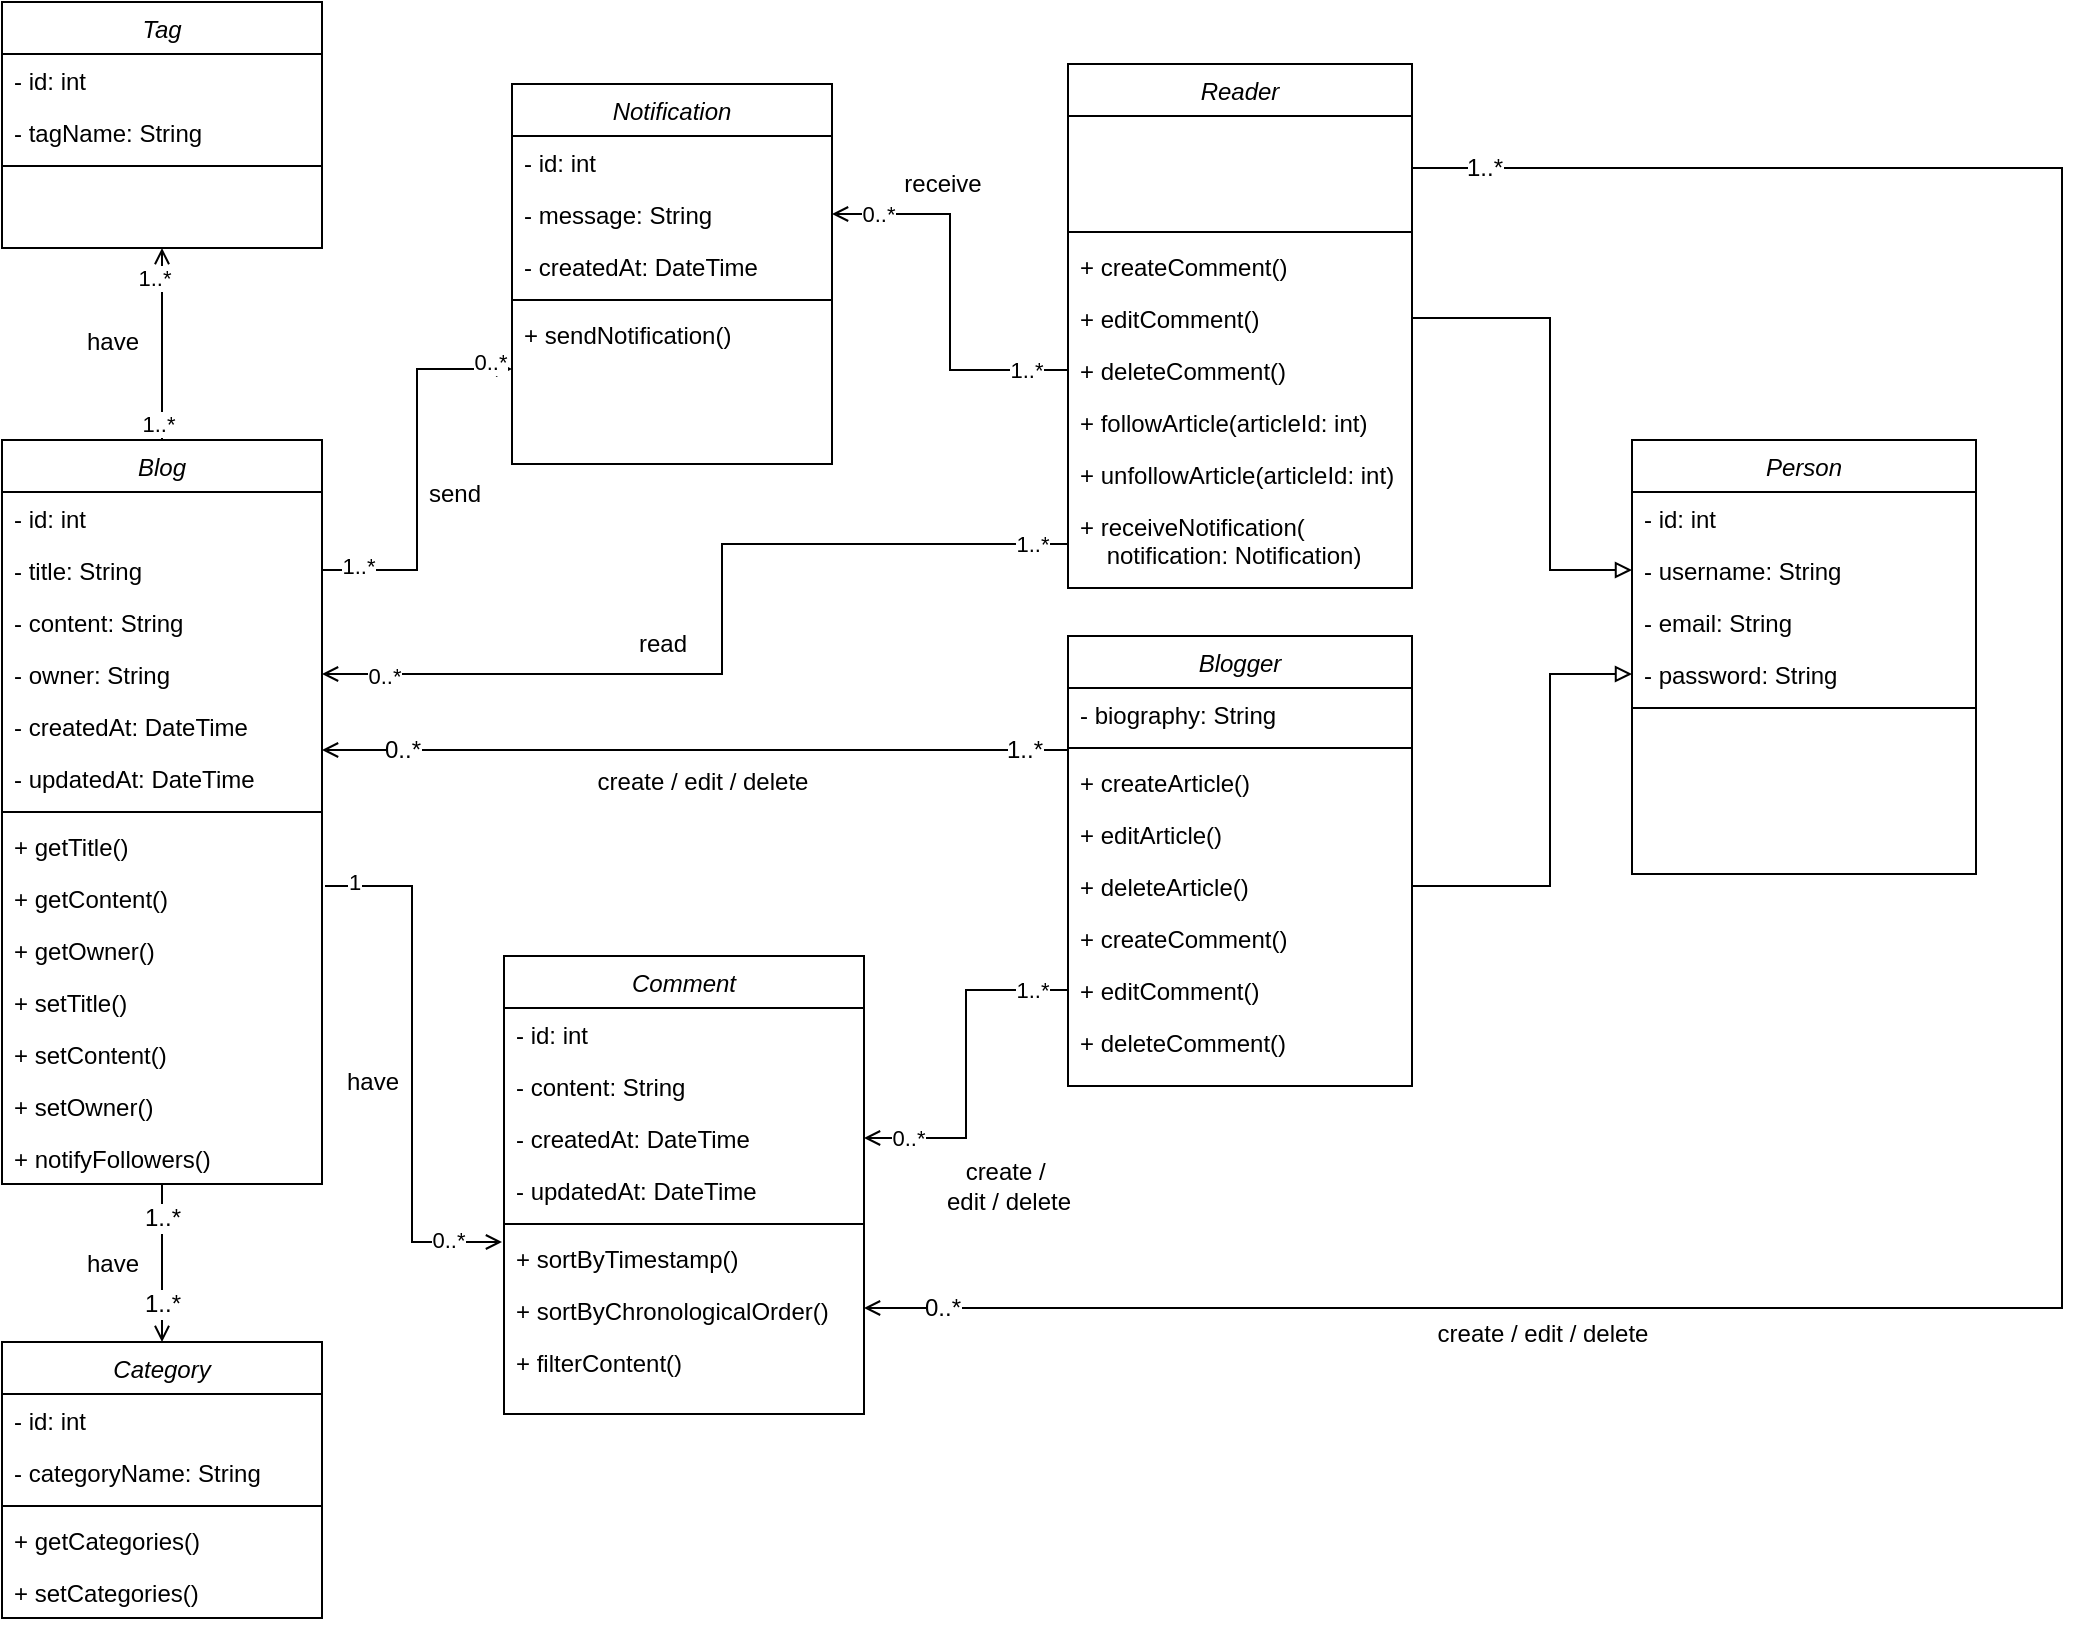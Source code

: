 <mxfile version="24.8.6">
  <diagram id="C5RBs43oDa-KdzZeNtuy" name="Page-1">
    <mxGraphModel dx="2066" dy="1109" grid="1" gridSize="10" guides="1" tooltips="1" connect="1" arrows="1" fold="1" page="1" pageScale="1" pageWidth="1169" pageHeight="827" math="0" shadow="0">
      <root>
        <mxCell id="WIyWlLk6GJQsqaUBKTNV-0" />
        <mxCell id="WIyWlLk6GJQsqaUBKTNV-1" parent="WIyWlLk6GJQsqaUBKTNV-0" />
        <mxCell id="zkfFHV4jXpPFQw0GAbJ--0" value="Blogger" style="swimlane;fontStyle=2;align=center;verticalAlign=top;childLayout=stackLayout;horizontal=1;startSize=26;horizontalStack=0;resizeParent=1;resizeLast=0;collapsible=1;marginBottom=0;rounded=0;shadow=0;strokeWidth=1;" parent="WIyWlLk6GJQsqaUBKTNV-1" vertex="1">
          <mxGeometry x="813" y="341" width="172" height="225" as="geometry">
            <mxRectangle x="230" y="140" width="160" height="26" as="alternateBounds" />
          </mxGeometry>
        </mxCell>
        <mxCell id="Fy5Vtntc7LkFZaJxoZxp-0" value="- biography: String" style="text;align=left;verticalAlign=top;spacingLeft=4;spacingRight=4;overflow=hidden;rotatable=0;points=[[0,0.5],[1,0.5]];portConstraint=eastwest;rounded=0;shadow=0;html=0;" parent="zkfFHV4jXpPFQw0GAbJ--0" vertex="1">
          <mxGeometry y="26" width="172" height="26" as="geometry" />
        </mxCell>
        <mxCell id="zkfFHV4jXpPFQw0GAbJ--4" value="" style="line;html=1;strokeWidth=1;align=left;verticalAlign=middle;spacingTop=-1;spacingLeft=3;spacingRight=3;rotatable=0;labelPosition=right;points=[];portConstraint=eastwest;" parent="zkfFHV4jXpPFQw0GAbJ--0" vertex="1">
          <mxGeometry y="52" width="172" height="8" as="geometry" />
        </mxCell>
        <mxCell id="zkfFHV4jXpPFQw0GAbJ--5" value="+ createArticle()" style="text;align=left;verticalAlign=top;spacingLeft=4;spacingRight=4;overflow=hidden;rotatable=0;points=[[0,0.5],[1,0.5]];portConstraint=eastwest;" parent="zkfFHV4jXpPFQw0GAbJ--0" vertex="1">
          <mxGeometry y="60" width="172" height="26" as="geometry" />
        </mxCell>
        <mxCell id="ijivmtIht17lLCVvvpVq-6" value="+ editArticle()" style="text;align=left;verticalAlign=top;spacingLeft=4;spacingRight=4;overflow=hidden;rotatable=0;points=[[0,0.5],[1,0.5]];portConstraint=eastwest;" parent="zkfFHV4jXpPFQw0GAbJ--0" vertex="1">
          <mxGeometry y="86" width="172" height="26" as="geometry" />
        </mxCell>
        <mxCell id="ijivmtIht17lLCVvvpVq-7" value="+ deleteArticle()" style="text;align=left;verticalAlign=top;spacingLeft=4;spacingRight=4;overflow=hidden;rotatable=0;points=[[0,0.5],[1,0.5]];portConstraint=eastwest;" parent="zkfFHV4jXpPFQw0GAbJ--0" vertex="1">
          <mxGeometry y="112" width="172" height="26" as="geometry" />
        </mxCell>
        <mxCell id="ijivmtIht17lLCVvvpVq-8" value="+ createComment()" style="text;align=left;verticalAlign=top;spacingLeft=4;spacingRight=4;overflow=hidden;rotatable=0;points=[[0,0.5],[1,0.5]];portConstraint=eastwest;" parent="zkfFHV4jXpPFQw0GAbJ--0" vertex="1">
          <mxGeometry y="138" width="172" height="26" as="geometry" />
        </mxCell>
        <mxCell id="ijivmtIht17lLCVvvpVq-9" value="+ editComment()" style="text;align=left;verticalAlign=top;spacingLeft=4;spacingRight=4;overflow=hidden;rotatable=0;points=[[0,0.5],[1,0.5]];portConstraint=eastwest;" parent="zkfFHV4jXpPFQw0GAbJ--0" vertex="1">
          <mxGeometry y="164" width="172" height="26" as="geometry" />
        </mxCell>
        <mxCell id="ijivmtIht17lLCVvvpVq-10" value="+ deleteComment()" style="text;align=left;verticalAlign=top;spacingLeft=4;spacingRight=4;overflow=hidden;rotatable=0;points=[[0,0.5],[1,0.5]];portConstraint=eastwest;" parent="zkfFHV4jXpPFQw0GAbJ--0" vertex="1">
          <mxGeometry y="190" width="172" height="26" as="geometry" />
        </mxCell>
        <mxCell id="Fy5Vtntc7LkFZaJxoZxp-39" value="" style="edgeStyle=orthogonalEdgeStyle;rounded=0;orthogonalLoop=1;jettySize=auto;html=1;endArrow=open;endFill=0;exitX=0.5;exitY=1;exitDx=0;exitDy=0;" parent="WIyWlLk6GJQsqaUBKTNV-1" source="Fy5Vtntc7LkFZaJxoZxp-5" target="Fy5Vtntc7LkFZaJxoZxp-30" edge="1">
          <mxGeometry relative="1" as="geometry">
            <mxPoint x="360" y="511" as="sourcePoint" />
          </mxGeometry>
        </mxCell>
        <mxCell id="VkrEDVm7ht7ysy5g14_v-6" value="1..*" style="edgeLabel;html=1;align=center;verticalAlign=middle;resizable=0;points=[];fontSize=12;" parent="Fy5Vtntc7LkFZaJxoZxp-39" vertex="1" connectable="0">
          <mxGeometry x="-0.775" y="2" relative="1" as="geometry">
            <mxPoint x="-2" y="8" as="offset" />
          </mxGeometry>
        </mxCell>
        <mxCell id="VkrEDVm7ht7ysy5g14_v-7" value="1..*" style="edgeLabel;html=1;align=center;verticalAlign=middle;resizable=0;points=[];fontSize=12;" parent="Fy5Vtntc7LkFZaJxoZxp-39" vertex="1" connectable="0">
          <mxGeometry x="0.612" relative="1" as="geometry">
            <mxPoint y="-4" as="offset" />
          </mxGeometry>
        </mxCell>
        <mxCell id="Fy5Vtntc7LkFZaJxoZxp-5" value="Blog" style="swimlane;fontStyle=2;align=center;verticalAlign=top;childLayout=stackLayout;horizontal=1;startSize=26;horizontalStack=0;resizeParent=1;resizeLast=0;collapsible=1;marginBottom=0;rounded=0;shadow=0;strokeWidth=1;" parent="WIyWlLk6GJQsqaUBKTNV-1" vertex="1">
          <mxGeometry x="280" y="243" width="160" height="372" as="geometry">
            <mxRectangle x="230" y="140" width="160" height="26" as="alternateBounds" />
          </mxGeometry>
        </mxCell>
        <mxCell id="Fy5Vtntc7LkFZaJxoZxp-6" value="- id: int" style="text;align=left;verticalAlign=top;spacingLeft=4;spacingRight=4;overflow=hidden;rotatable=0;points=[[0,0.5],[1,0.5]];portConstraint=eastwest;" parent="Fy5Vtntc7LkFZaJxoZxp-5" vertex="1">
          <mxGeometry y="26" width="160" height="26" as="geometry" />
        </mxCell>
        <mxCell id="Fy5Vtntc7LkFZaJxoZxp-7" value="- title: String" style="text;align=left;verticalAlign=top;spacingLeft=4;spacingRight=4;overflow=hidden;rotatable=0;points=[[0,0.5],[1,0.5]];portConstraint=eastwest;rounded=0;shadow=0;html=0;" parent="Fy5Vtntc7LkFZaJxoZxp-5" vertex="1">
          <mxGeometry y="52" width="160" height="26" as="geometry" />
        </mxCell>
        <mxCell id="guIe9EHWHqiwJnYCFWQj-7" value="- content: String" style="text;align=left;verticalAlign=top;spacingLeft=4;spacingRight=4;overflow=hidden;rotatable=0;points=[[0,0.5],[1,0.5]];portConstraint=eastwest;rounded=0;shadow=0;html=0;" vertex="1" parent="Fy5Vtntc7LkFZaJxoZxp-5">
          <mxGeometry y="78" width="160" height="26" as="geometry" />
        </mxCell>
        <mxCell id="Fy5Vtntc7LkFZaJxoZxp-8" value="- owner: String" style="text;align=left;verticalAlign=top;spacingLeft=4;spacingRight=4;overflow=hidden;rotatable=0;points=[[0,0.5],[1,0.5]];portConstraint=eastwest;rounded=0;shadow=0;html=0;" parent="Fy5Vtntc7LkFZaJxoZxp-5" vertex="1">
          <mxGeometry y="104" width="160" height="26" as="geometry" />
        </mxCell>
        <mxCell id="Fy5Vtntc7LkFZaJxoZxp-58" value="- createdAt: DateTime" style="text;align=left;verticalAlign=top;spacingLeft=4;spacingRight=4;overflow=hidden;rotatable=0;points=[[0,0.5],[1,0.5]];portConstraint=eastwest;rounded=0;shadow=0;html=0;" parent="Fy5Vtntc7LkFZaJxoZxp-5" vertex="1">
          <mxGeometry y="130" width="160" height="26" as="geometry" />
        </mxCell>
        <mxCell id="Fy5Vtntc7LkFZaJxoZxp-59" value="- updatedAt: DateTime" style="text;align=left;verticalAlign=top;spacingLeft=4;spacingRight=4;overflow=hidden;rotatable=0;points=[[0,0.5],[1,0.5]];portConstraint=eastwest;rounded=0;shadow=0;html=0;" parent="Fy5Vtntc7LkFZaJxoZxp-5" vertex="1">
          <mxGeometry y="156" width="160" height="26" as="geometry" />
        </mxCell>
        <mxCell id="Fy5Vtntc7LkFZaJxoZxp-10" value="" style="line;html=1;strokeWidth=1;align=left;verticalAlign=middle;spacingTop=-1;spacingLeft=3;spacingRight=3;rotatable=0;labelPosition=right;points=[];portConstraint=eastwest;" parent="Fy5Vtntc7LkFZaJxoZxp-5" vertex="1">
          <mxGeometry y="182" width="160" height="8" as="geometry" />
        </mxCell>
        <mxCell id="guIe9EHWHqiwJnYCFWQj-4" value="+ getTitle()" style="text;align=left;verticalAlign=top;spacingLeft=4;spacingRight=4;overflow=hidden;rotatable=0;points=[[0,0.5],[1,0.5]];portConstraint=eastwest;" vertex="1" parent="Fy5Vtntc7LkFZaJxoZxp-5">
          <mxGeometry y="190" width="160" height="26" as="geometry" />
        </mxCell>
        <mxCell id="guIe9EHWHqiwJnYCFWQj-6" value="+ getContent()" style="text;align=left;verticalAlign=top;spacingLeft=4;spacingRight=4;overflow=hidden;rotatable=0;points=[[0,0.5],[1,0.5]];portConstraint=eastwest;" vertex="1" parent="Fy5Vtntc7LkFZaJxoZxp-5">
          <mxGeometry y="216" width="160" height="26" as="geometry" />
        </mxCell>
        <mxCell id="guIe9EHWHqiwJnYCFWQj-8" value="+ getOwner()" style="text;align=left;verticalAlign=top;spacingLeft=4;spacingRight=4;overflow=hidden;rotatable=0;points=[[0,0.5],[1,0.5]];portConstraint=eastwest;" vertex="1" parent="Fy5Vtntc7LkFZaJxoZxp-5">
          <mxGeometry y="242" width="160" height="26" as="geometry" />
        </mxCell>
        <mxCell id="guIe9EHWHqiwJnYCFWQj-9" value="+ setTitle()" style="text;align=left;verticalAlign=top;spacingLeft=4;spacingRight=4;overflow=hidden;rotatable=0;points=[[0,0.5],[1,0.5]];portConstraint=eastwest;" vertex="1" parent="Fy5Vtntc7LkFZaJxoZxp-5">
          <mxGeometry y="268" width="160" height="26" as="geometry" />
        </mxCell>
        <mxCell id="guIe9EHWHqiwJnYCFWQj-10" value="+ setContent()" style="text;align=left;verticalAlign=top;spacingLeft=4;spacingRight=4;overflow=hidden;rotatable=0;points=[[0,0.5],[1,0.5]];portConstraint=eastwest;" vertex="1" parent="Fy5Vtntc7LkFZaJxoZxp-5">
          <mxGeometry y="294" width="160" height="26" as="geometry" />
        </mxCell>
        <mxCell id="guIe9EHWHqiwJnYCFWQj-5" value="+ setOwner()" style="text;align=left;verticalAlign=top;spacingLeft=4;spacingRight=4;overflow=hidden;rotatable=0;points=[[0,0.5],[1,0.5]];portConstraint=eastwest;" vertex="1" parent="Fy5Vtntc7LkFZaJxoZxp-5">
          <mxGeometry y="320" width="160" height="26" as="geometry" />
        </mxCell>
        <mxCell id="ijivmtIht17lLCVvvpVq-1" value="+ notifyFollowers()" style="text;align=left;verticalAlign=top;spacingLeft=4;spacingRight=4;overflow=hidden;rotatable=0;points=[[0,0.5],[1,0.5]];portConstraint=eastwest;" parent="Fy5Vtntc7LkFZaJxoZxp-5" vertex="1">
          <mxGeometry y="346" width="160" height="26" as="geometry" />
        </mxCell>
        <mxCell id="Fy5Vtntc7LkFZaJxoZxp-15" value="" style="edgeStyle=orthogonalEdgeStyle;rounded=0;orthogonalLoop=1;jettySize=auto;html=1;endArrow=none;endFill=0;shadow=0;startArrow=open;startFill=0;" parent="WIyWlLk6GJQsqaUBKTNV-1" edge="1">
          <mxGeometry relative="1" as="geometry">
            <mxPoint x="440" y="398" as="sourcePoint" />
            <mxPoint x="810" y="398" as="targetPoint" />
            <Array as="points">
              <mxPoint x="813" y="398" />
            </Array>
          </mxGeometry>
        </mxCell>
        <mxCell id="VkrEDVm7ht7ysy5g14_v-1" value="0..*" style="edgeLabel;html=1;align=center;verticalAlign=middle;resizable=0;points=[];fontSize=12;" parent="Fy5Vtntc7LkFZaJxoZxp-15" vertex="1" connectable="0">
          <mxGeometry x="-0.537" relative="1" as="geometry">
            <mxPoint x="-47" as="offset" />
          </mxGeometry>
        </mxCell>
        <mxCell id="VkrEDVm7ht7ysy5g14_v-2" value="1..*" style="edgeLabel;html=1;align=center;verticalAlign=middle;resizable=0;points=[];fontSize=12;" parent="Fy5Vtntc7LkFZaJxoZxp-15" vertex="1" connectable="0">
          <mxGeometry x="0.713" relative="1" as="geometry">
            <mxPoint x="29" as="offset" />
          </mxGeometry>
        </mxCell>
        <mxCell id="Fy5Vtntc7LkFZaJxoZxp-20" value="Comment" style="swimlane;fontStyle=2;align=center;verticalAlign=top;childLayout=stackLayout;horizontal=1;startSize=26;horizontalStack=0;resizeParent=1;resizeLast=0;collapsible=1;marginBottom=0;rounded=0;shadow=0;strokeWidth=1;" parent="WIyWlLk6GJQsqaUBKTNV-1" vertex="1">
          <mxGeometry x="531" y="501" width="180" height="229" as="geometry">
            <mxRectangle x="230" y="140" width="160" height="26" as="alternateBounds" />
          </mxGeometry>
        </mxCell>
        <mxCell id="Fy5Vtntc7LkFZaJxoZxp-42" value="- id: int" style="text;align=left;verticalAlign=top;spacingLeft=4;spacingRight=4;overflow=hidden;rotatable=0;points=[[0,0.5],[1,0.5]];portConstraint=eastwest;" parent="Fy5Vtntc7LkFZaJxoZxp-20" vertex="1">
          <mxGeometry y="26" width="180" height="26" as="geometry" />
        </mxCell>
        <mxCell id="Fy5Vtntc7LkFZaJxoZxp-23" value="- content: String" style="text;align=left;verticalAlign=top;spacingLeft=4;spacingRight=4;overflow=hidden;rotatable=0;points=[[0,0.5],[1,0.5]];portConstraint=eastwest;rounded=0;shadow=0;html=0;" parent="Fy5Vtntc7LkFZaJxoZxp-20" vertex="1">
          <mxGeometry y="52" width="180" height="26" as="geometry" />
        </mxCell>
        <mxCell id="Fy5Vtntc7LkFZaJxoZxp-41" value="- createdAt: DateTime" style="text;align=left;verticalAlign=top;spacingLeft=4;spacingRight=4;overflow=hidden;rotatable=0;points=[[0,0.5],[1,0.5]];portConstraint=eastwest;rounded=0;shadow=0;html=0;" parent="Fy5Vtntc7LkFZaJxoZxp-20" vertex="1">
          <mxGeometry y="78" width="180" height="26" as="geometry" />
        </mxCell>
        <mxCell id="Fy5Vtntc7LkFZaJxoZxp-25" value="- updatedAt: DateTime" style="text;align=left;verticalAlign=top;spacingLeft=4;spacingRight=4;overflow=hidden;rotatable=0;points=[[0,0.5],[1,0.5]];portConstraint=eastwest;rounded=0;shadow=0;html=0;" parent="Fy5Vtntc7LkFZaJxoZxp-20" vertex="1">
          <mxGeometry y="104" width="180" height="26" as="geometry" />
        </mxCell>
        <mxCell id="Fy5Vtntc7LkFZaJxoZxp-27" value="" style="line;html=1;strokeWidth=1;align=left;verticalAlign=middle;spacingTop=-1;spacingLeft=3;spacingRight=3;rotatable=0;labelPosition=right;points=[];portConstraint=eastwest;" parent="Fy5Vtntc7LkFZaJxoZxp-20" vertex="1">
          <mxGeometry y="130" width="180" height="8" as="geometry" />
        </mxCell>
        <mxCell id="VkrEDVm7ht7ysy5g14_v-22" value="+ sortByTimestamp()" style="text;align=left;verticalAlign=top;spacingLeft=4;spacingRight=4;overflow=hidden;rotatable=0;points=[[0,0.5],[1,0.5]];portConstraint=eastwest;" parent="Fy5Vtntc7LkFZaJxoZxp-20" vertex="1">
          <mxGeometry y="138" width="180" height="26" as="geometry" />
        </mxCell>
        <mxCell id="VkrEDVm7ht7ysy5g14_v-42" value="+ sortByChronologicalOrder()" style="text;align=left;verticalAlign=top;spacingLeft=4;spacingRight=4;overflow=hidden;rotatable=0;points=[[0,0.5],[1,0.5]];portConstraint=eastwest;" parent="Fy5Vtntc7LkFZaJxoZxp-20" vertex="1">
          <mxGeometry y="164" width="180" height="26" as="geometry" />
        </mxCell>
        <mxCell id="Fy5Vtntc7LkFZaJxoZxp-28" value="+ filterContent()" style="text;align=left;verticalAlign=top;spacingLeft=4;spacingRight=4;overflow=hidden;rotatable=0;points=[[0,0.5],[1,0.5]];portConstraint=eastwest;" parent="Fy5Vtntc7LkFZaJxoZxp-20" vertex="1">
          <mxGeometry y="190" width="180" height="26" as="geometry" />
        </mxCell>
        <mxCell id="Fy5Vtntc7LkFZaJxoZxp-30" value="Category" style="swimlane;fontStyle=2;align=center;verticalAlign=top;childLayout=stackLayout;horizontal=1;startSize=26;horizontalStack=0;resizeParent=1;resizeLast=0;collapsible=1;marginBottom=0;rounded=0;shadow=0;strokeWidth=1;" parent="WIyWlLk6GJQsqaUBKTNV-1" vertex="1">
          <mxGeometry x="280" y="694" width="160" height="138" as="geometry">
            <mxRectangle x="230" y="140" width="160" height="26" as="alternateBounds" />
          </mxGeometry>
        </mxCell>
        <mxCell id="Fy5Vtntc7LkFZaJxoZxp-31" value="- id: int" style="text;align=left;verticalAlign=top;spacingLeft=4;spacingRight=4;overflow=hidden;rotatable=0;points=[[0,0.5],[1,0.5]];portConstraint=eastwest;" parent="Fy5Vtntc7LkFZaJxoZxp-30" vertex="1">
          <mxGeometry y="26" width="160" height="26" as="geometry" />
        </mxCell>
        <mxCell id="Fy5Vtntc7LkFZaJxoZxp-32" value="- categoryName: String" style="text;align=left;verticalAlign=top;spacingLeft=4;spacingRight=4;overflow=hidden;rotatable=0;points=[[0,0.5],[1,0.5]];portConstraint=eastwest;rounded=0;shadow=0;html=0;" parent="Fy5Vtntc7LkFZaJxoZxp-30" vertex="1">
          <mxGeometry y="52" width="160" height="26" as="geometry" />
        </mxCell>
        <mxCell id="Fy5Vtntc7LkFZaJxoZxp-37" value="" style="line;html=1;strokeWidth=1;align=left;verticalAlign=middle;spacingTop=-1;spacingLeft=3;spacingRight=3;rotatable=0;labelPosition=right;points=[];portConstraint=eastwest;" parent="Fy5Vtntc7LkFZaJxoZxp-30" vertex="1">
          <mxGeometry y="78" width="160" height="8" as="geometry" />
        </mxCell>
        <mxCell id="Fy5Vtntc7LkFZaJxoZxp-38" value="+ getCategories()" style="text;align=left;verticalAlign=top;spacingLeft=4;spacingRight=4;overflow=hidden;rotatable=0;points=[[0,0.5],[1,0.5]];portConstraint=eastwest;" parent="Fy5Vtntc7LkFZaJxoZxp-30" vertex="1">
          <mxGeometry y="86" width="160" height="26" as="geometry" />
        </mxCell>
        <mxCell id="Fy5Vtntc7LkFZaJxoZxp-60" value="+ setCategories()" style="text;align=left;verticalAlign=top;spacingLeft=4;spacingRight=4;overflow=hidden;rotatable=0;points=[[0,0.5],[1,0.5]];portConstraint=eastwest;" parent="Fy5Vtntc7LkFZaJxoZxp-30" vertex="1">
          <mxGeometry y="112" width="160" height="26" as="geometry" />
        </mxCell>
        <mxCell id="VkrEDVm7ht7ysy5g14_v-43" value="Notification" style="swimlane;fontStyle=2;align=center;verticalAlign=top;childLayout=stackLayout;horizontal=1;startSize=26;horizontalStack=0;resizeParent=1;resizeLast=0;collapsible=1;marginBottom=0;rounded=0;shadow=0;strokeWidth=1;" parent="WIyWlLk6GJQsqaUBKTNV-1" vertex="1">
          <mxGeometry x="535" y="65" width="160" height="190" as="geometry">
            <mxRectangle x="230" y="140" width="160" height="26" as="alternateBounds" />
          </mxGeometry>
        </mxCell>
        <mxCell id="VkrEDVm7ht7ysy5g14_v-44" value="- id: int" style="text;align=left;verticalAlign=top;spacingLeft=4;spacingRight=4;overflow=hidden;rotatable=0;points=[[0,0.5],[1,0.5]];portConstraint=eastwest;" parent="VkrEDVm7ht7ysy5g14_v-43" vertex="1">
          <mxGeometry y="26" width="160" height="26" as="geometry" />
        </mxCell>
        <mxCell id="VkrEDVm7ht7ysy5g14_v-50" value="- message: String" style="text;align=left;verticalAlign=top;spacingLeft=4;spacingRight=4;overflow=hidden;rotatable=0;points=[[0,0.5],[1,0.5]];portConstraint=eastwest;rounded=0;shadow=0;html=0;" parent="VkrEDVm7ht7ysy5g14_v-43" vertex="1">
          <mxGeometry y="52" width="160" height="26" as="geometry" />
        </mxCell>
        <mxCell id="ijivmtIht17lLCVvvpVq-2" value="- createdAt: DateTime" style="text;align=left;verticalAlign=top;spacingLeft=4;spacingRight=4;overflow=hidden;rotatable=0;points=[[0,0.5],[1,0.5]];portConstraint=eastwest;rounded=0;shadow=0;html=0;" parent="VkrEDVm7ht7ysy5g14_v-43" vertex="1">
          <mxGeometry y="78" width="160" height="26" as="geometry" />
        </mxCell>
        <mxCell id="VkrEDVm7ht7ysy5g14_v-46" value="" style="line;html=1;strokeWidth=1;align=left;verticalAlign=middle;spacingTop=-1;spacingLeft=3;spacingRight=3;rotatable=0;labelPosition=right;points=[];portConstraint=eastwest;" parent="VkrEDVm7ht7ysy5g14_v-43" vertex="1">
          <mxGeometry y="104" width="160" height="8" as="geometry" />
        </mxCell>
        <mxCell id="VkrEDVm7ht7ysy5g14_v-47" value="+ sendNotification()" style="text;align=left;verticalAlign=top;spacingLeft=4;spacingRight=4;overflow=hidden;rotatable=0;points=[[0,0.5],[1,0.5]];portConstraint=eastwest;" parent="VkrEDVm7ht7ysy5g14_v-43" vertex="1">
          <mxGeometry y="112" width="160" height="26" as="geometry" />
        </mxCell>
        <mxCell id="rZtjO3YJSUvI5ygqMTqo-1" value="Tag" style="swimlane;fontStyle=2;align=center;verticalAlign=top;childLayout=stackLayout;horizontal=1;startSize=26;horizontalStack=0;resizeParent=1;resizeLast=0;collapsible=1;marginBottom=0;rounded=0;shadow=0;strokeWidth=1;" parent="WIyWlLk6GJQsqaUBKTNV-1" vertex="1">
          <mxGeometry x="280" y="24" width="160" height="123" as="geometry">
            <mxRectangle x="230" y="140" width="160" height="26" as="alternateBounds" />
          </mxGeometry>
        </mxCell>
        <mxCell id="rZtjO3YJSUvI5ygqMTqo-2" value="- id: int" style="text;align=left;verticalAlign=top;spacingLeft=4;spacingRight=4;overflow=hidden;rotatable=0;points=[[0,0.5],[1,0.5]];portConstraint=eastwest;" parent="rZtjO3YJSUvI5ygqMTqo-1" vertex="1">
          <mxGeometry y="26" width="160" height="26" as="geometry" />
        </mxCell>
        <mxCell id="ijivmtIht17lLCVvvpVq-15" value="- tagName: String" style="text;align=left;verticalAlign=top;spacingLeft=4;spacingRight=4;overflow=hidden;rotatable=0;points=[[0,0.5],[1,0.5]];portConstraint=eastwest;rounded=0;shadow=0;html=0;" parent="rZtjO3YJSUvI5ygqMTqo-1" vertex="1">
          <mxGeometry y="52" width="160" height="26" as="geometry" />
        </mxCell>
        <mxCell id="rZtjO3YJSUvI5ygqMTqo-4" value="" style="line;html=1;strokeWidth=1;align=left;verticalAlign=middle;spacingTop=-1;spacingLeft=3;spacingRight=3;rotatable=0;labelPosition=right;points=[];portConstraint=eastwest;" parent="rZtjO3YJSUvI5ygqMTqo-1" vertex="1">
          <mxGeometry y="78" width="160" height="8" as="geometry" />
        </mxCell>
        <mxCell id="ijivmtIht17lLCVvvpVq-3" value="create / edit /&amp;nbsp;&lt;span style=&quot;background-color: initial;&quot;&gt;delete&lt;/span&gt;" style="text;html=1;align=center;verticalAlign=middle;resizable=0;points=[];autosize=1;strokeColor=none;fillColor=none;" parent="WIyWlLk6GJQsqaUBKTNV-1" vertex="1">
          <mxGeometry x="565" y="399" width="130" height="30" as="geometry" />
        </mxCell>
        <mxCell id="ijivmtIht17lLCVvvpVq-11" value="" style="edgeStyle=orthogonalEdgeStyle;rounded=0;orthogonalLoop=1;jettySize=auto;html=1;endArrow=open;endFill=0;exitX=0;exitY=0.5;exitDx=0;exitDy=0;" parent="WIyWlLk6GJQsqaUBKTNV-1" source="ijivmtIht17lLCVvvpVq-9" target="Fy5Vtntc7LkFZaJxoZxp-41" edge="1">
          <mxGeometry relative="1" as="geometry">
            <mxPoint x="813" y="473" as="sourcePoint" />
          </mxGeometry>
        </mxCell>
        <mxCell id="ijivmtIht17lLCVvvpVq-12" value="1..*" style="edgeLabel;html=1;align=center;verticalAlign=middle;resizable=0;points=[];" parent="ijivmtIht17lLCVvvpVq-11" vertex="1" connectable="0">
          <mxGeometry x="-0.723" relative="1" as="geometry">
            <mxPoint x="6" as="offset" />
          </mxGeometry>
        </mxCell>
        <mxCell id="ijivmtIht17lLCVvvpVq-13" value="0..*" style="edgeLabel;html=1;align=center;verticalAlign=middle;resizable=0;points=[];" parent="ijivmtIht17lLCVvvpVq-11" vertex="1" connectable="0">
          <mxGeometry x="0.677" y="-2" relative="1" as="geometry">
            <mxPoint x="-7" y="2" as="offset" />
          </mxGeometry>
        </mxCell>
        <mxCell id="ijivmtIht17lLCVvvpVq-14" value="&lt;br&gt;&lt;div&gt;create /&amp;nbsp;&lt;/div&gt;&lt;div&gt;edit /&amp;nbsp;&lt;span style=&quot;background-color: initial;&quot;&gt;delete&lt;/span&gt;&lt;/div&gt;" style="text;html=1;align=center;verticalAlign=middle;resizable=0;points=[];autosize=1;strokeColor=none;fillColor=none;" parent="WIyWlLk6GJQsqaUBKTNV-1" vertex="1">
          <mxGeometry x="738" y="579" width="90" height="60" as="geometry" />
        </mxCell>
        <mxCell id="ijivmtIht17lLCVvvpVq-17" value="have" style="text;html=1;align=center;verticalAlign=middle;resizable=0;points=[];autosize=1;strokeColor=none;fillColor=none;" parent="WIyWlLk6GJQsqaUBKTNV-1" vertex="1">
          <mxGeometry x="310" y="640" width="50" height="30" as="geometry" />
        </mxCell>
        <mxCell id="ijivmtIht17lLCVvvpVq-18" value="" style="edgeStyle=orthogonalEdgeStyle;rounded=0;orthogonalLoop=1;jettySize=auto;html=1;endArrow=open;endFill=0;exitX=1;exitY=0.5;exitDx=0;exitDy=0;entryX=0;entryY=0.75;entryDx=0;entryDy=0;" parent="WIyWlLk6GJQsqaUBKTNV-1" source="Fy5Vtntc7LkFZaJxoZxp-7" target="VkrEDVm7ht7ysy5g14_v-43" edge="1">
          <mxGeometry relative="1" as="geometry">
            <mxPoint x="442.08" y="359.006" as="sourcePoint" />
            <mxPoint x="510" y="180" as="targetPoint" />
          </mxGeometry>
        </mxCell>
        <mxCell id="ijivmtIht17lLCVvvpVq-22" value="0..*" style="edgeLabel;html=1;align=center;verticalAlign=middle;resizable=0;points=[];" parent="ijivmtIht17lLCVvvpVq-18" vertex="1" connectable="0">
          <mxGeometry x="0.682" y="2" relative="1" as="geometry">
            <mxPoint x="20" y="-2" as="offset" />
          </mxGeometry>
        </mxCell>
        <mxCell id="ijivmtIht17lLCVvvpVq-23" value="1..*" style="edgeLabel;html=1;align=center;verticalAlign=middle;resizable=0;points=[];" parent="ijivmtIht17lLCVvvpVq-18" vertex="1" connectable="0">
          <mxGeometry x="-0.803" y="1" relative="1" as="geometry">
            <mxPoint x="-2" y="-1" as="offset" />
          </mxGeometry>
        </mxCell>
        <mxCell id="ijivmtIht17lLCVvvpVq-19" value="send" style="text;html=1;align=center;verticalAlign=middle;resizable=0;points=[];autosize=1;strokeColor=none;fillColor=none;" parent="WIyWlLk6GJQsqaUBKTNV-1" vertex="1">
          <mxGeometry x="481" y="255" width="50" height="30" as="geometry" />
        </mxCell>
        <mxCell id="ijivmtIht17lLCVvvpVq-25" value="" style="edgeStyle=orthogonalEdgeStyle;rounded=0;orthogonalLoop=1;jettySize=auto;html=1;endArrow=open;endFill=0;exitX=0.5;exitY=0;exitDx=0;exitDy=0;entryX=0.5;entryY=1;entryDx=0;entryDy=0;" parent="WIyWlLk6GJQsqaUBKTNV-1" source="Fy5Vtntc7LkFZaJxoZxp-5" target="rZtjO3YJSUvI5ygqMTqo-1" edge="1">
          <mxGeometry relative="1" as="geometry" />
        </mxCell>
        <mxCell id="ijivmtIht17lLCVvvpVq-27" value="1..*" style="edgeLabel;html=1;align=center;verticalAlign=middle;resizable=0;points=[];" parent="ijivmtIht17lLCVvvpVq-25" vertex="1" connectable="0">
          <mxGeometry x="0.65" y="3" relative="1" as="geometry">
            <mxPoint x="-1" y="-2" as="offset" />
          </mxGeometry>
        </mxCell>
        <mxCell id="ijivmtIht17lLCVvvpVq-28" value="1..*" style="edgeLabel;html=1;align=center;verticalAlign=middle;resizable=0;points=[];" parent="ijivmtIht17lLCVvvpVq-25" vertex="1" connectable="0">
          <mxGeometry x="-0.818" relative="1" as="geometry">
            <mxPoint x="-2" as="offset" />
          </mxGeometry>
        </mxCell>
        <mxCell id="ijivmtIht17lLCVvvpVq-26" value="have" style="text;html=1;align=center;verticalAlign=middle;resizable=0;points=[];autosize=1;strokeColor=none;fillColor=none;" parent="WIyWlLk6GJQsqaUBKTNV-1" vertex="1">
          <mxGeometry x="310" y="179" width="50" height="30" as="geometry" />
        </mxCell>
        <mxCell id="EHvEjA2cSxt8Rld1GDTW-2" value="" style="edgeStyle=orthogonalEdgeStyle;rounded=0;orthogonalLoop=1;jettySize=auto;html=1;endArrow=open;endFill=0;exitX=0;exitY=0.5;exitDx=0;exitDy=0;startArrow=none;startFill=0;entryX=1;entryY=0.5;entryDx=0;entryDy=0;" parent="WIyWlLk6GJQsqaUBKTNV-1" source="hnIC4Q463HWdTy_1KcrE-26" target="VkrEDVm7ht7ysy5g14_v-50" edge="1">
          <mxGeometry relative="1" as="geometry">
            <mxPoint x="665" y="326" as="sourcePoint" />
            <mxPoint x="720" y="130" as="targetPoint" />
          </mxGeometry>
        </mxCell>
        <mxCell id="EHvEjA2cSxt8Rld1GDTW-4" value="1..*" style="edgeLabel;html=1;align=center;verticalAlign=middle;resizable=0;points=[];" parent="EHvEjA2cSxt8Rld1GDTW-2" vertex="1" connectable="0">
          <mxGeometry x="-0.803" y="1" relative="1" as="geometry">
            <mxPoint x="-2" y="-1" as="offset" />
          </mxGeometry>
        </mxCell>
        <mxCell id="EHvEjA2cSxt8Rld1GDTW-5" value="receive" style="text;html=1;align=center;verticalAlign=middle;resizable=0;points=[];autosize=1;strokeColor=none;fillColor=none;" parent="WIyWlLk6GJQsqaUBKTNV-1" vertex="1">
          <mxGeometry x="720" y="100" width="60" height="30" as="geometry" />
        </mxCell>
        <mxCell id="EHvEjA2cSxt8Rld1GDTW-6" value="0..*" style="edgeLabel;html=1;align=center;verticalAlign=middle;resizable=0;points=[];" parent="WIyWlLk6GJQsqaUBKTNV-1" vertex="1" connectable="0">
          <mxGeometry x="797.996" y="282.995" as="geometry">
            <mxPoint x="-80" y="-153" as="offset" />
          </mxGeometry>
        </mxCell>
        <mxCell id="EHvEjA2cSxt8Rld1GDTW-8" value="" style="edgeStyle=orthogonalEdgeStyle;rounded=0;orthogonalLoop=1;jettySize=auto;html=1;endArrow=open;endFill=0;exitX=1.013;exitY=0.231;exitDx=0;exitDy=0;exitPerimeter=0;" parent="WIyWlLk6GJQsqaUBKTNV-1" edge="1">
          <mxGeometry relative="1" as="geometry">
            <mxPoint x="441.5" y="466" as="sourcePoint" />
            <mxPoint x="530" y="644" as="targetPoint" />
            <Array as="points">
              <mxPoint x="485" y="466" />
              <mxPoint x="485" y="644" />
            </Array>
          </mxGeometry>
        </mxCell>
        <mxCell id="EHvEjA2cSxt8Rld1GDTW-9" value="0..*" style="edgeLabel;html=1;align=center;verticalAlign=middle;resizable=0;points=[];" parent="EHvEjA2cSxt8Rld1GDTW-8" vertex="1" connectable="0">
          <mxGeometry x="0.682" y="2" relative="1" as="geometry">
            <mxPoint x="15" y="1" as="offset" />
          </mxGeometry>
        </mxCell>
        <mxCell id="EHvEjA2cSxt8Rld1GDTW-10" value="1" style="edgeLabel;html=1;align=center;verticalAlign=middle;resizable=0;points=[];" parent="EHvEjA2cSxt8Rld1GDTW-8" vertex="1" connectable="0">
          <mxGeometry x="-0.803" y="1" relative="1" as="geometry">
            <mxPoint x="-12" y="-1" as="offset" />
          </mxGeometry>
        </mxCell>
        <mxCell id="EHvEjA2cSxt8Rld1GDTW-11" value="have" style="text;html=1;align=center;verticalAlign=middle;resizable=0;points=[];autosize=1;strokeColor=none;fillColor=none;" parent="WIyWlLk6GJQsqaUBKTNV-1" vertex="1">
          <mxGeometry x="440" y="549" width="50" height="30" as="geometry" />
        </mxCell>
        <mxCell id="hnIC4Q463HWdTy_1KcrE-0" value="Person" style="swimlane;fontStyle=2;align=center;verticalAlign=top;childLayout=stackLayout;horizontal=1;startSize=26;horizontalStack=0;resizeParent=1;resizeLast=0;collapsible=1;marginBottom=0;rounded=0;shadow=0;strokeWidth=1;" parent="WIyWlLk6GJQsqaUBKTNV-1" vertex="1">
          <mxGeometry x="1095" y="243" width="172" height="217" as="geometry">
            <mxRectangle x="230" y="140" width="160" height="26" as="alternateBounds" />
          </mxGeometry>
        </mxCell>
        <mxCell id="hnIC4Q463HWdTy_1KcrE-1" value="- id: int" style="text;align=left;verticalAlign=top;spacingLeft=4;spacingRight=4;overflow=hidden;rotatable=0;points=[[0,0.5],[1,0.5]];portConstraint=eastwest;" parent="hnIC4Q463HWdTy_1KcrE-0" vertex="1">
          <mxGeometry y="26" width="172" height="26" as="geometry" />
        </mxCell>
        <mxCell id="hnIC4Q463HWdTy_1KcrE-2" value="- username: String" style="text;align=left;verticalAlign=top;spacingLeft=4;spacingRight=4;overflow=hidden;rotatable=0;points=[[0,0.5],[1,0.5]];portConstraint=eastwest;rounded=0;shadow=0;html=0;" parent="hnIC4Q463HWdTy_1KcrE-0" vertex="1">
          <mxGeometry y="52" width="172" height="26" as="geometry" />
        </mxCell>
        <mxCell id="hnIC4Q463HWdTy_1KcrE-3" value="- email: String" style="text;align=left;verticalAlign=top;spacingLeft=4;spacingRight=4;overflow=hidden;rotatable=0;points=[[0,0.5],[1,0.5]];portConstraint=eastwest;rounded=0;shadow=0;html=0;" parent="hnIC4Q463HWdTy_1KcrE-0" vertex="1">
          <mxGeometry y="78" width="172" height="26" as="geometry" />
        </mxCell>
        <mxCell id="hnIC4Q463HWdTy_1KcrE-4" value="- password: String" style="text;align=left;verticalAlign=top;spacingLeft=4;spacingRight=4;overflow=hidden;rotatable=0;points=[[0,0.5],[1,0.5]];portConstraint=eastwest;rounded=0;shadow=0;html=0;" parent="hnIC4Q463HWdTy_1KcrE-0" vertex="1">
          <mxGeometry y="104" width="172" height="26" as="geometry" />
        </mxCell>
        <mxCell id="hnIC4Q463HWdTy_1KcrE-5" value="" style="line;html=1;strokeWidth=1;align=left;verticalAlign=middle;spacingTop=-1;spacingLeft=3;spacingRight=3;rotatable=0;labelPosition=right;points=[];portConstraint=eastwest;" parent="hnIC4Q463HWdTy_1KcrE-0" vertex="1">
          <mxGeometry y="130" width="172" height="8" as="geometry" />
        </mxCell>
        <mxCell id="hnIC4Q463HWdTy_1KcrE-15" value="Reader" style="swimlane;fontStyle=2;align=center;verticalAlign=top;childLayout=stackLayout;horizontal=1;startSize=26;horizontalStack=0;resizeParent=1;resizeLast=0;collapsible=1;marginBottom=0;rounded=0;shadow=0;strokeWidth=1;" parent="WIyWlLk6GJQsqaUBKTNV-1" vertex="1">
          <mxGeometry x="813" y="55" width="172" height="262" as="geometry">
            <mxRectangle x="230" y="140" width="160" height="26" as="alternateBounds" />
          </mxGeometry>
        </mxCell>
        <mxCell id="hnIC4Q463HWdTy_1KcrE-19" value=" " style="text;align=left;verticalAlign=top;spacingLeft=4;spacingRight=4;overflow=hidden;rotatable=0;points=[[0,0.5],[1,0.5]];portConstraint=eastwest;rounded=0;shadow=0;html=0;" parent="hnIC4Q463HWdTy_1KcrE-15" vertex="1">
          <mxGeometry y="26" width="172" height="54" as="geometry" />
        </mxCell>
        <mxCell id="hnIC4Q463HWdTy_1KcrE-20" value="" style="line;html=1;strokeWidth=1;align=left;verticalAlign=middle;spacingTop=-1;spacingLeft=3;spacingRight=3;rotatable=0;labelPosition=right;points=[];portConstraint=eastwest;" parent="hnIC4Q463HWdTy_1KcrE-15" vertex="1">
          <mxGeometry y="80" width="172" height="8" as="geometry" />
        </mxCell>
        <mxCell id="hnIC4Q463HWdTy_1KcrE-24" value="+ createComment()" style="text;align=left;verticalAlign=top;spacingLeft=4;spacingRight=4;overflow=hidden;rotatable=0;points=[[0,0.5],[1,0.5]];portConstraint=eastwest;" parent="hnIC4Q463HWdTy_1KcrE-15" vertex="1">
          <mxGeometry y="88" width="172" height="26" as="geometry" />
        </mxCell>
        <mxCell id="hnIC4Q463HWdTy_1KcrE-25" value="+ editComment()" style="text;align=left;verticalAlign=top;spacingLeft=4;spacingRight=4;overflow=hidden;rotatable=0;points=[[0,0.5],[1,0.5]];portConstraint=eastwest;" parent="hnIC4Q463HWdTy_1KcrE-15" vertex="1">
          <mxGeometry y="114" width="172" height="26" as="geometry" />
        </mxCell>
        <mxCell id="hnIC4Q463HWdTy_1KcrE-26" value="+ deleteComment()" style="text;align=left;verticalAlign=top;spacingLeft=4;spacingRight=4;overflow=hidden;rotatable=0;points=[[0,0.5],[1,0.5]];portConstraint=eastwest;" parent="hnIC4Q463HWdTy_1KcrE-15" vertex="1">
          <mxGeometry y="140" width="172" height="26" as="geometry" />
        </mxCell>
        <mxCell id="hnIC4Q463HWdTy_1KcrE-27" value="+ followArticle(articleId: int)" style="text;align=left;verticalAlign=top;spacingLeft=4;spacingRight=4;overflow=hidden;rotatable=0;points=[[0,0.5],[1,0.5]];portConstraint=eastwest;" parent="hnIC4Q463HWdTy_1KcrE-15" vertex="1">
          <mxGeometry y="166" width="172" height="26" as="geometry" />
        </mxCell>
        <mxCell id="hnIC4Q463HWdTy_1KcrE-28" value="+ unfollowArticle(articleId: int)" style="text;align=left;verticalAlign=top;spacingLeft=4;spacingRight=4;overflow=hidden;rotatable=0;points=[[0,0.5],[1,0.5]];portConstraint=eastwest;" parent="hnIC4Q463HWdTy_1KcrE-15" vertex="1">
          <mxGeometry y="192" width="172" height="26" as="geometry" />
        </mxCell>
        <mxCell id="hnIC4Q463HWdTy_1KcrE-29" value="+ receiveNotification(&#xa;    notification: Notification)" style="text;align=left;verticalAlign=top;spacingLeft=4;spacingRight=4;overflow=hidden;rotatable=0;points=[[0,0.5],[1,0.5]];portConstraint=eastwest;" parent="hnIC4Q463HWdTy_1KcrE-15" vertex="1">
          <mxGeometry y="218" width="172" height="44" as="geometry" />
        </mxCell>
        <mxCell id="guIe9EHWHqiwJnYCFWQj-0" value="" style="endArrow=block;html=1;rounded=0;entryX=0;entryY=0.5;entryDx=0;entryDy=0;endFill=0;exitX=1;exitY=0.5;exitDx=0;exitDy=0;" edge="1" parent="WIyWlLk6GJQsqaUBKTNV-1" source="ijivmtIht17lLCVvvpVq-7" target="hnIC4Q463HWdTy_1KcrE-4">
          <mxGeometry width="50" height="50" relative="1" as="geometry">
            <mxPoint x="942" y="466" as="sourcePoint" />
            <mxPoint x="1096" y="360" as="targetPoint" />
            <Array as="points">
              <mxPoint x="1054" y="466" />
              <mxPoint x="1054" y="360" />
            </Array>
          </mxGeometry>
        </mxCell>
        <mxCell id="guIe9EHWHqiwJnYCFWQj-18" value="" style="endArrow=open;html=1;rounded=0;entryX=1;entryY=0.5;entryDx=0;entryDy=0;exitX=0;exitY=0.5;exitDx=0;exitDy=0;endFill=0;" edge="1" parent="WIyWlLk6GJQsqaUBKTNV-1" source="hnIC4Q463HWdTy_1KcrE-29" target="Fy5Vtntc7LkFZaJxoZxp-8">
          <mxGeometry width="50" height="50" relative="1" as="geometry">
            <mxPoint x="810" y="260" as="sourcePoint" />
            <mxPoint x="1070" y="430" as="targetPoint" />
            <Array as="points">
              <mxPoint x="640" y="295" />
              <mxPoint x="640" y="360" />
            </Array>
          </mxGeometry>
        </mxCell>
        <mxCell id="guIe9EHWHqiwJnYCFWQj-20" value="0..*" style="edgeLabel;html=1;align=center;verticalAlign=middle;resizable=0;points=[];" vertex="1" connectable="0" parent="guIe9EHWHqiwJnYCFWQj-18">
          <mxGeometry x="0.86" y="1" relative="1" as="geometry">
            <mxPoint as="offset" />
          </mxGeometry>
        </mxCell>
        <mxCell id="guIe9EHWHqiwJnYCFWQj-21" value="1..*" style="edgeLabel;html=1;align=center;verticalAlign=middle;resizable=0;points=[];" vertex="1" connectable="0" parent="guIe9EHWHqiwJnYCFWQj-18">
          <mxGeometry x="-0.916" relative="1" as="geometry">
            <mxPoint as="offset" />
          </mxGeometry>
        </mxCell>
        <mxCell id="guIe9EHWHqiwJnYCFWQj-19" value="read" style="text;html=1;align=center;verticalAlign=middle;resizable=0;points=[];autosize=1;strokeColor=none;fillColor=none;" vertex="1" parent="WIyWlLk6GJQsqaUBKTNV-1">
          <mxGeometry x="585" y="330" width="50" height="30" as="geometry" />
        </mxCell>
        <mxCell id="guIe9EHWHqiwJnYCFWQj-22" value="" style="endArrow=block;html=1;rounded=0;exitX=1;exitY=0.5;exitDx=0;exitDy=0;entryX=0;entryY=0.5;entryDx=0;entryDy=0;endFill=0;" edge="1" parent="WIyWlLk6GJQsqaUBKTNV-1" source="hnIC4Q463HWdTy_1KcrE-25" target="hnIC4Q463HWdTy_1KcrE-2">
          <mxGeometry width="50" height="50" relative="1" as="geometry">
            <mxPoint x="942" y="182" as="sourcePoint" />
            <mxPoint x="1096" y="308" as="targetPoint" />
            <Array as="points">
              <mxPoint x="1054" y="182" />
              <mxPoint x="1054" y="308" />
            </Array>
          </mxGeometry>
        </mxCell>
        <mxCell id="guIe9EHWHqiwJnYCFWQj-24" value="" style="edgeStyle=orthogonalEdgeStyle;rounded=0;orthogonalLoop=1;jettySize=auto;html=1;endArrow=none;endFill=0;shadow=0;startArrow=open;startFill=0;entryX=1;entryY=0.5;entryDx=0;entryDy=0;exitX=1;exitY=0.5;exitDx=0;exitDy=0;" edge="1" parent="WIyWlLk6GJQsqaUBKTNV-1">
          <mxGeometry relative="1" as="geometry">
            <mxPoint x="711" y="677" as="sourcePoint" />
            <mxPoint x="985" y="107" as="targetPoint" />
            <Array as="points">
              <mxPoint x="1310" y="677" />
              <mxPoint x="1310" y="107" />
            </Array>
          </mxGeometry>
        </mxCell>
        <mxCell id="guIe9EHWHqiwJnYCFWQj-25" value="0..*" style="edgeLabel;html=1;align=center;verticalAlign=middle;resizable=0;points=[];fontSize=12;" vertex="1" connectable="0" parent="guIe9EHWHqiwJnYCFWQj-24">
          <mxGeometry x="-0.537" relative="1" as="geometry">
            <mxPoint x="-307" as="offset" />
          </mxGeometry>
        </mxCell>
        <mxCell id="guIe9EHWHqiwJnYCFWQj-26" value="1..*" style="edgeLabel;html=1;align=center;verticalAlign=middle;resizable=0;points=[];fontSize=12;" vertex="1" connectable="0" parent="guIe9EHWHqiwJnYCFWQj-24">
          <mxGeometry x="0.713" relative="1" as="geometry">
            <mxPoint x="-179" as="offset" />
          </mxGeometry>
        </mxCell>
        <mxCell id="guIe9EHWHqiwJnYCFWQj-27" value="create / edit / delete" style="text;html=1;align=center;verticalAlign=middle;resizable=0;points=[];autosize=1;strokeColor=none;fillColor=none;" vertex="1" parent="WIyWlLk6GJQsqaUBKTNV-1">
          <mxGeometry x="985" y="675" width="130" height="30" as="geometry" />
        </mxCell>
      </root>
    </mxGraphModel>
  </diagram>
</mxfile>
